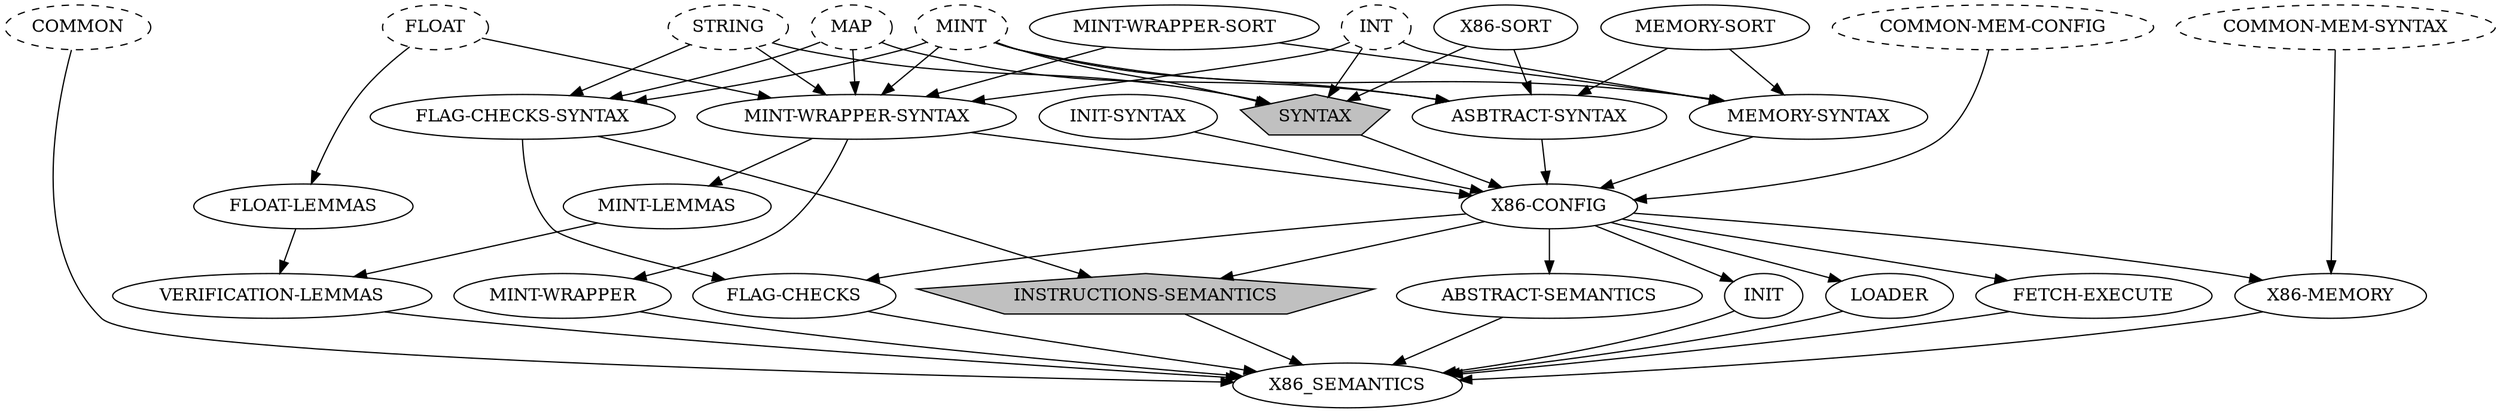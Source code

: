 digraph graphname {
    
      
  "INSTRUCTIONS-SEMANTICS" [fillcolor = grey, style=filled, sides=5; shape=polygon]
  SYNTAX [fillcolor = grey, style=filled, sides=5; shape=polygon]

  MAP [style="dashed"]
  MINT [style="dashed"]
  FLOAT [style="dashed"]
  INT [style="dashed"]
  STRING [style="dashed"]
  "COMMON-MEM-SYNTAX" [style="dashed"]
  "COMMON-MEM-CONFIG" [style="dashed"]
  "COMMON" [style="dashed"]
  
  {rank = same; MAP; FLOAT; MINT; INT; STRING; 
             "COMMON"; "COMMON-MEM-CONFIG"; 
            "COMMON-MEM-SYNTAX"; "X86-SORT"; 
            "MEMORY-SORT"; "MINT-WRAPPER-SORT"}
            
  {rank = same; LOADER; "FETCH-EXECUTE"; "ABSTRACT-SEMANTICS"; 
  "FLAG-CHECKS"; "VERIFICATION-LEMMAS"; "INIT"; "MINT-WRAPPER"}
 
  {rank = same; "MINT-LEMMAS"; "FLOAT-LEMMAS"}
  
  {rank = same; "ASBTRACT-SYNTAX"; "MINT-WRAPPER-SYNTAX"; 
  "FLAG-CHECKS-SYNTAX"; "MEMORY-SYNTAX"; "SYNTAX"; "INIT-SYNTAX" }

  // ==========================================

  // MEMORY
  "MEMORY-SORT" -> "MEMORY-SYNTAX";
  "MINT-WRAPPER-SORT" -> "MEMORY-SYNTAX" 
  MINT -> "MEMORY-SYNTAX" 
  INT -> "MEMORY-SYNTAX" 
  "COMMON-MEM-SYNTAX"  -> "X86-MEMORY"
  "X86-CONFIG"  -> "X86-MEMORY"

  // X86 SYNTAX
  "X86-SORT" -> "SYNTAX" 
  INT -> SYNTAX
  STRING -> SYNTAX
  MINT -> SYNTAX
  
  // ABSTRACT SYNTAX    
  "X86-SORT" ->  "ASBTRACT-SYNTAX";
  MAP -> "ASBTRACT-SYNTAX";
  MINT -> "ASBTRACT-SYNTAX";
  "MEMORY-SORT" -> "ASBTRACT-SYNTAX";

  // Config
  "ASBTRACT-SYNTAX" ->   "X86-CONFIG"
  "SYNTAX" ->   "X86-CONFIG"
  "COMMON-MEM-CONFIG" ->   "X86-CONFIG"
  "MEMORY-SYNTAX" ->   "X86-CONFIG"
  "INIT-SYNTAX" ->   "X86-CONFIG"
  "MINT-WRAPPER-SYNTAX" ->   "X86-CONFIG"

  // Init 
  "X86-CONFIG" -> "INIT"

  "X86-CONFIG" -> "ABSTRACT-SEMANTICS"
  

  // MInt-wrapper
  MINT -> "MINT-WRAPPER-SYNTAX"
  FLOAT -> "MINT-WRAPPER-SYNTAX"
  STRING -> "MINT-WRAPPER-SYNTAX"
  MAP -> "MINT-WRAPPER-SYNTAX"
  INT -> "MINT-WRAPPER-SYNTAX"

  "MINT-WRAPPER-SORT" -> "MINT-WRAPPER-SYNTAX"
  "MINT-WRAPPER-SYNTAX" -> "MINT-WRAPPER"


  // Loader/fetch exec
  "X86-CONFIG" -> LOADER
  "X86-CONFIG" -> "FETCH-EXECUTE"

  "MINT-LEMMAS" -> "VERIFICATION-LEMMAS"
  "FLOAT-LEMMAS" -> "VERIFICATION-LEMMAS"
  
  FLOAT -> "FLOAT-LEMMAS"
  "MINT-WRAPPER-SYNTAX" -> "MINT-LEMMAS"

  MINT -> "FLAG-CHECKS-SYNTAX"
  MAP -> "FLAG-CHECKS-SYNTAX"
  "STRING" -> "FLAG-CHECKS-SYNTAX"

  "FLAG-CHECKS-SYNTAX"  -> "FLAG-CHECKS"
  "X86-CONFIG"  -> "FLAG-CHECKS"


  "X86-CONFIG" -> "INSTRUCTIONS-SEMANTICS"
  "FLAG-CHECKS-SYNTAX" -> "INSTRUCTIONS-SEMANTICS"

  // Semantics
  LOADER ->  X86_SEMANTICS
  "FETCH-EXECUTE" ->  X86_SEMANTICS
  "ABSTRACT-SEMANTICS" ->  X86_SEMANTICS
  "FLAG-CHECKS" ->  X86_SEMANTICS
  "VERIFICATION-LEMMAS" ->  X86_SEMANTICS
  "INSTRUCTIONS-SEMANTICS" ->  X86_SEMANTICS
  "X86-MEMORY" ->  X86_SEMANTICS
  "COMMON" ->  X86_SEMANTICS
  "INIT" -> X86_SEMANTICS
  "MINT-WRAPPER" -> X86_SEMANTICS
  

 }

